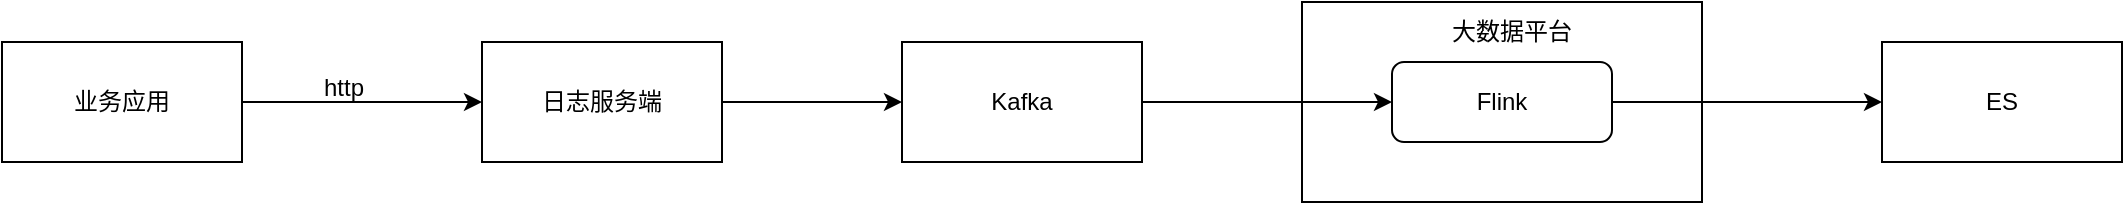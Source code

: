 <mxfile version="21.6.8" type="github">
  <diagram name="第 1 页" id="xI9P4noEyh43cCy3lLR8">
    <mxGraphModel dx="1908" dy="857" grid="1" gridSize="10" guides="1" tooltips="1" connect="1" arrows="1" fold="1" page="0" pageScale="1" pageWidth="827" pageHeight="1169" math="0" shadow="0">
      <root>
        <mxCell id="0" />
        <mxCell id="1" parent="0" />
        <mxCell id="eXpHt7_Fq21avP73NCKC-7" value="" style="rounded=0;whiteSpace=wrap;html=1;" vertex="1" parent="1">
          <mxGeometry x="620" y="370" width="200" height="100" as="geometry" />
        </mxCell>
        <mxCell id="eXpHt7_Fq21avP73NCKC-3" value="" style="edgeStyle=orthogonalEdgeStyle;rounded=0;orthogonalLoop=1;jettySize=auto;html=1;" edge="1" parent="1" source="eXpHt7_Fq21avP73NCKC-1" target="eXpHt7_Fq21avP73NCKC-2">
          <mxGeometry relative="1" as="geometry" />
        </mxCell>
        <mxCell id="eXpHt7_Fq21avP73NCKC-1" value="业务应用" style="rounded=0;whiteSpace=wrap;html=1;" vertex="1" parent="1">
          <mxGeometry x="-30" y="390" width="120" height="60" as="geometry" />
        </mxCell>
        <mxCell id="eXpHt7_Fq21avP73NCKC-6" value="" style="edgeStyle=orthogonalEdgeStyle;rounded=0;orthogonalLoop=1;jettySize=auto;html=1;" edge="1" parent="1" source="eXpHt7_Fq21avP73NCKC-2" target="eXpHt7_Fq21avP73NCKC-5">
          <mxGeometry relative="1" as="geometry" />
        </mxCell>
        <mxCell id="eXpHt7_Fq21avP73NCKC-2" value="日志服务端" style="rounded=0;whiteSpace=wrap;html=1;" vertex="1" parent="1">
          <mxGeometry x="210" y="390" width="120" height="60" as="geometry" />
        </mxCell>
        <mxCell id="eXpHt7_Fq21avP73NCKC-4" value="http" style="text;html=1;strokeColor=none;fillColor=none;align=center;verticalAlign=middle;whiteSpace=wrap;rounded=0;" vertex="1" parent="1">
          <mxGeometry x="111" y="398" width="60" height="30" as="geometry" />
        </mxCell>
        <mxCell id="eXpHt7_Fq21avP73NCKC-8" value="" style="edgeStyle=orthogonalEdgeStyle;rounded=0;orthogonalLoop=1;jettySize=auto;html=1;entryX=0;entryY=0.5;entryDx=0;entryDy=0;" edge="1" parent="1" source="eXpHt7_Fq21avP73NCKC-5" target="eXpHt7_Fq21avP73NCKC-10">
          <mxGeometry relative="1" as="geometry" />
        </mxCell>
        <mxCell id="eXpHt7_Fq21avP73NCKC-5" value="Kafka" style="rounded=0;whiteSpace=wrap;html=1;" vertex="1" parent="1">
          <mxGeometry x="420" y="390" width="120" height="60" as="geometry" />
        </mxCell>
        <mxCell id="eXpHt7_Fq21avP73NCKC-9" value="大数据平台" style="text;html=1;strokeColor=none;fillColor=none;align=center;verticalAlign=middle;whiteSpace=wrap;rounded=0;" vertex="1" parent="1">
          <mxGeometry x="690" y="370" width="70" height="30" as="geometry" />
        </mxCell>
        <mxCell id="eXpHt7_Fq21avP73NCKC-10" value="Flink" style="rounded=1;whiteSpace=wrap;html=1;" vertex="1" parent="1">
          <mxGeometry x="665" y="400" width="110" height="40" as="geometry" />
        </mxCell>
        <mxCell id="eXpHt7_Fq21avP73NCKC-11" value="ES" style="rounded=0;whiteSpace=wrap;html=1;" vertex="1" parent="1">
          <mxGeometry x="910" y="390" width="120" height="60" as="geometry" />
        </mxCell>
        <mxCell id="eXpHt7_Fq21avP73NCKC-12" value="" style="endArrow=classic;html=1;rounded=0;exitX=1;exitY=0.5;exitDx=0;exitDy=0;entryX=0;entryY=0.5;entryDx=0;entryDy=0;" edge="1" parent="1" source="eXpHt7_Fq21avP73NCKC-10" target="eXpHt7_Fq21avP73NCKC-11">
          <mxGeometry width="50" height="50" relative="1" as="geometry">
            <mxPoint x="840" y="520" as="sourcePoint" />
            <mxPoint x="890" y="470" as="targetPoint" />
          </mxGeometry>
        </mxCell>
      </root>
    </mxGraphModel>
  </diagram>
</mxfile>
